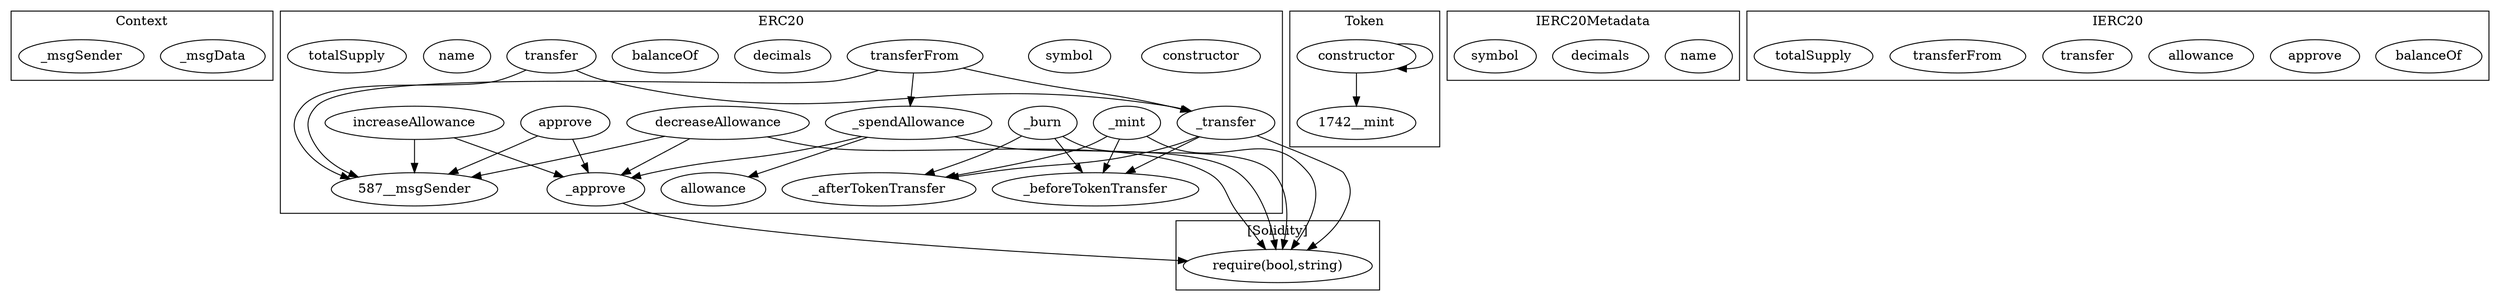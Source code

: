strict digraph {
subgraph cluster_712_Context {
label = "Context"
"712__msgData" [label="_msgData"]
"712__msgSender" [label="_msgSender"]
}subgraph cluster_587_ERC20 {
label = "ERC20"
"587_decreaseAllowance" [label="decreaseAllowance"]
"587_allowance" [label="allowance"]
"587_constructor" [label="constructor"]
"587__approve" [label="_approve"]
"587__burn" [label="_burn"]
"587_symbol" [label="symbol"]
"587__beforeTokenTransfer" [label="_beforeTokenTransfer"]
"587__afterTokenTransfer" [label="_afterTokenTransfer"]
"587__mint" [label="_mint"]
"587_transferFrom" [label="transferFrom"]
"587_decimals" [label="decimals"]
"587_balanceOf" [label="balanceOf"]
"587_increaseAllowance" [label="increaseAllowance"]
"587__transfer" [label="_transfer"]
"587__spendAllowance" [label="_spendAllowance"]
"587_transfer" [label="transfer"]
"587_approve" [label="approve"]
"587_name" [label="name"]
"587_totalSupply" [label="totalSupply"]
"587_decreaseAllowance" -> "587__approve"
"587_transferFrom" -> "587__msgSender"
"587_transferFrom" -> "587__spendAllowance"
"587_approve" -> "587__approve"
"587_transferFrom" -> "587__transfer"
"587__burn" -> "587__afterTokenTransfer"
"587_transfer" -> "587__msgSender"
"587_increaseAllowance" -> "587__msgSender"
"587__transfer" -> "587__afterTokenTransfer"
"587__spendAllowance" -> "587_allowance"
"587__mint" -> "587__beforeTokenTransfer"
"587_decreaseAllowance" -> "587__msgSender"
"587__spendAllowance" -> "587__approve"
"587__mint" -> "587__afterTokenTransfer"
"587_approve" -> "587__msgSender"
"587__transfer" -> "587__beforeTokenTransfer"
"587_increaseAllowance" -> "587__approve"
"587_transfer" -> "587__transfer"
"587__burn" -> "587__beforeTokenTransfer"
}subgraph cluster_1742_Token {
label = "Token"
"1742_constructor" [label="constructor"]
"1742_constructor" -> "1742_constructor"
"1742_constructor" -> "1742__mint"
}subgraph cluster_690_IERC20Metadata {
label = "IERC20Metadata"
"690_name" [label="name"]
"690_decimals" [label="decimals"]
"690_symbol" [label="symbol"]
}subgraph cluster_665_IERC20 {
label = "IERC20"
"665_balanceOf" [label="balanceOf"]
"665_approve" [label="approve"]
"665_allowance" [label="allowance"]
"665_transfer" [label="transfer"]
"665_transferFrom" [label="transferFrom"]
"665_totalSupply" [label="totalSupply"]
}subgraph cluster_solidity {
label = "[Solidity]"
"require(bool,string)" 
"587__transfer" -> "require(bool,string)"
"587__mint" -> "require(bool,string)"
"587__spendAllowance" -> "require(bool,string)"
"587__approve" -> "require(bool,string)"
"587_decreaseAllowance" -> "require(bool,string)"
"587__burn" -> "require(bool,string)"
}
}